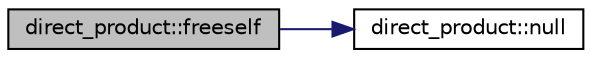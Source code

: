 digraph "direct_product::freeself"
{
  edge [fontname="Helvetica",fontsize="10",labelfontname="Helvetica",labelfontsize="10"];
  node [fontname="Helvetica",fontsize="10",shape=record];
  rankdir="LR";
  Node397 [label="direct_product::freeself",height=0.2,width=0.4,color="black", fillcolor="grey75", style="filled", fontcolor="black"];
  Node397 -> Node398 [color="midnightblue",fontsize="10",style="solid",fontname="Helvetica"];
  Node398 [label="direct_product::null",height=0.2,width=0.4,color="black", fillcolor="white", style="filled",URL="$dc/daf/classdirect__product.html#a3a7c0e3a803452cba47aa485cacbdd79"];
}
